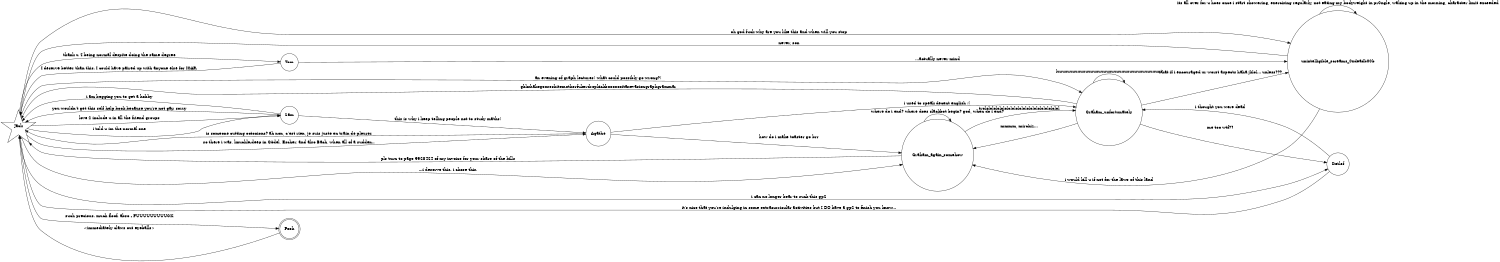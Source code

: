 digraph academic_neural_net {
	graph [rankdir=LR,
		size="10,10"
	];
	node [shape=doublecircle];
	Jack	 [shape=star];
	Sam	 [shape=circle];
	Jack -> Sam	 [label="love 2 include u in all the friend groups"];
	Jack -> Sam	 [label="i told u im the normal one"];
	Graham_unfortunately	 [shape=circle];
	Jack -> Graham_unfortunately	 [label="an evening of graph lectures! what could possibly go wrong?!"];
	Graham_again_somehow	 [shape=circle];
	Jack -> Graham_again_somehow	 [label="...i deserve this. i chose this."];
	Agathe	 [shape=circle];
	Jack -> Agathe	 [label="so there i was, knuckle-deep in Gödel, Escher, and also Bach, when all of a sudden..."];
	Sam -> Agathe    [label="this is why i keep telling people not to study maths!"]
	<unintelligible_screams_0xdeadb00b>	 [shape=circle];
	Jack -> <unintelligible_screams_0xdeadb00b>	 [label="oh god fuck why are you like this and when will you stop"];
	Tom	 [shape=circle];
	Jack -> Tom	 [label="thank u 4 being normal despite doing the same degree"];
	Detlef	 [shape=circle];
	Jack -> Detlef	 [label="i can no longer bear to suck this gp2"];
	Jack -> Pooh	 [label="such precious. much floof. abso - FUUUUUUUUUCK"];
	Sam -> Jack	 [label="i am begging you to get a hobby"];
	Sam -> Jack	 [label="you wouldn't get this self help book because you're not gay. sorry"];
	Graham_unfortunately -> Jack	 [label=gbkshakegooseshitemotherfukerdropkickbooooooitaxevasiongraphgrammar];
	Graham_unfortunately -> Graham_unfortunately	 [label=luuuuuuuuuuuuuuuuuuuuuuuuuuuuuuuuuuuuuuuut];
	Graham_unfortunately -> Graham_again_somehow	 [label="mmmm, mirchiz..."];
	Graham_unfortunately -> <unintelligible_screams_0xdeadb00b>	 [label="what if i encouraged ur worst aspects haha jklol... unless???"];
	Graham_unfortunately -> Detlef	 [label="me too wtf??"];
	Graham_again_somehow -> Jack	 [label="pls turn to page 9928424 of my invoice for your share of the bills"];
	Graham_again_somehow -> Graham_unfortunately	 [label=trololololololololololololololololololololol];
	Graham_again_somehow -> Graham_again_somehow	 [label="where do i end? where does slackbot begin? god, when do i end?"];
	Agathe -> Jack	 [label="is someone cutting octonions? ah non, c’est rien, je suis juste en train de pleurer."];
	Agathe -> Graham_unfortunately	 [label="i used to speak decent english :( "];
	Agathe -> Graham_again_somehow	 [label="how do i make toaster go brr"];
	<unintelligible_screams_0xdeadb00b> -> Jack	 [label="never, son"];
	<unintelligible_screams_0xdeadb00b> -> Graham_again_somehow	 [label="i would kill u if not for the laws of this land"];
	<unintelligible_screams_0xdeadb00b> -> <unintelligible_screams_0xdeadb00b>	 [label="its all over for u hoes once i start showering, exercising regularly, not eating my bodyweight in pr0ngle, waking up in the morning, \
character limit exceeded"];
	Tom -> Jack	 [label="I deserve better than this. I could have paired up with anyone else for ICAR."];
	Tom -> <unintelligible_screams_0xdeadb00b>	 [label="...actually never mind"];
	Detlef -> Jack	 [label="it's nice that you're indulging in some extracurricular activities but I DO have a gp2 to finish you know..."];
	Detlef -> Graham_unfortunately	 [label="i thought you were dead"];
	Pooh -> Jack	 [label="<immediately claws out eyeballs>"];
}
